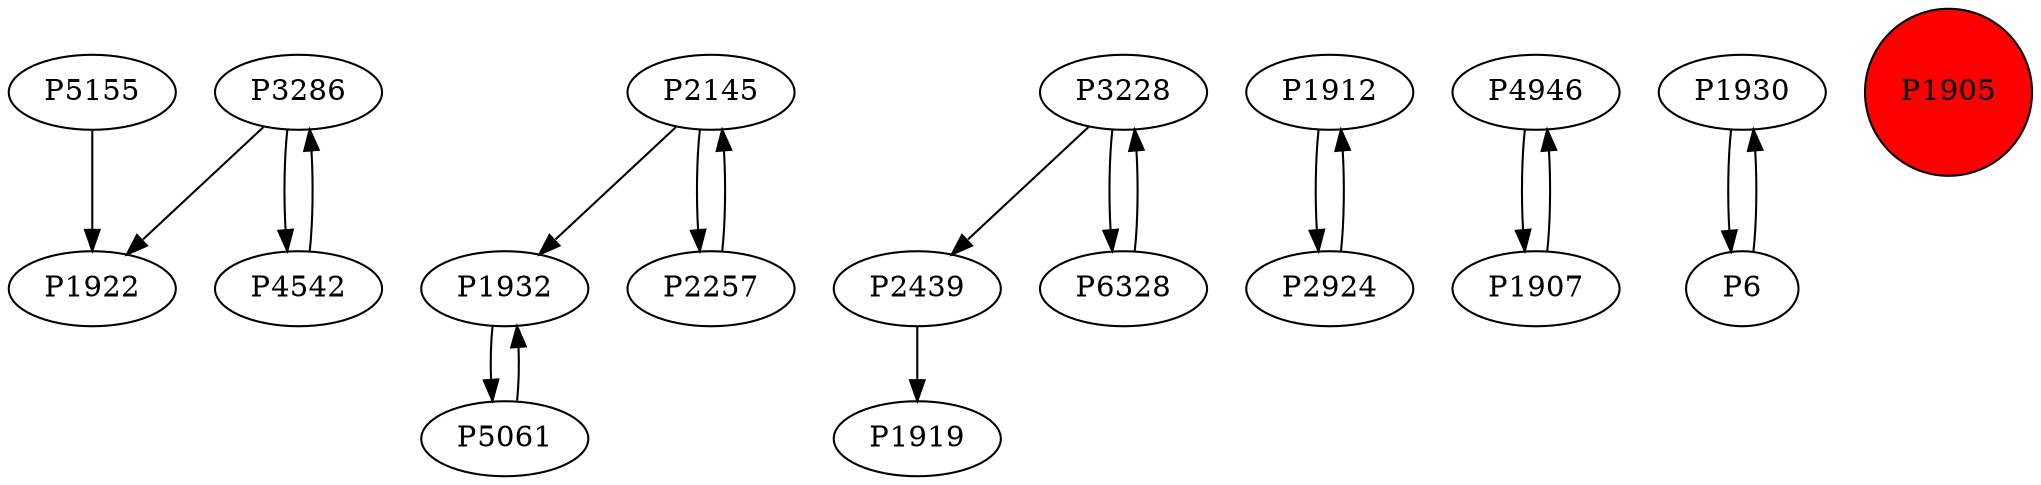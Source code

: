 digraph {
	P5155 -> P1922
	P4542 -> P3286
	P3286 -> P1922
	P2145 -> P1932
	P3286 -> P4542
	P3228 -> P2439
	P6328 -> P3228
	P1912 -> P2924
	P1932 -> P5061
	P2257 -> P2145
	P2145 -> P2257
	P4946 -> P1907
	P2439 -> P1919
	P1930 -> P6
	P5061 -> P1932
	P2924 -> P1912
	P1907 -> P4946
	P6 -> P1930
	P3228 -> P6328
	P1905 [shape=circle]
	P1905 [style=filled]
	P1905 [fillcolor=red]
}